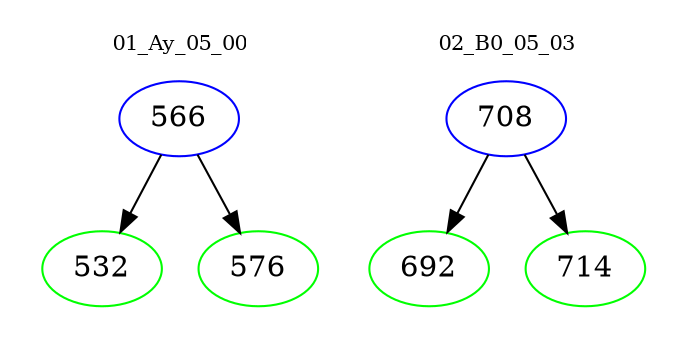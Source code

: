 digraph{
subgraph cluster_0 {
color = white
label = "01_Ay_05_00";
fontsize=10;
T0_566 [label="566", color="blue"]
T0_566 -> T0_532 [color="black"]
T0_532 [label="532", color="green"]
T0_566 -> T0_576 [color="black"]
T0_576 [label="576", color="green"]
}
subgraph cluster_1 {
color = white
label = "02_B0_05_03";
fontsize=10;
T1_708 [label="708", color="blue"]
T1_708 -> T1_692 [color="black"]
T1_692 [label="692", color="green"]
T1_708 -> T1_714 [color="black"]
T1_714 [label="714", color="green"]
}
}
